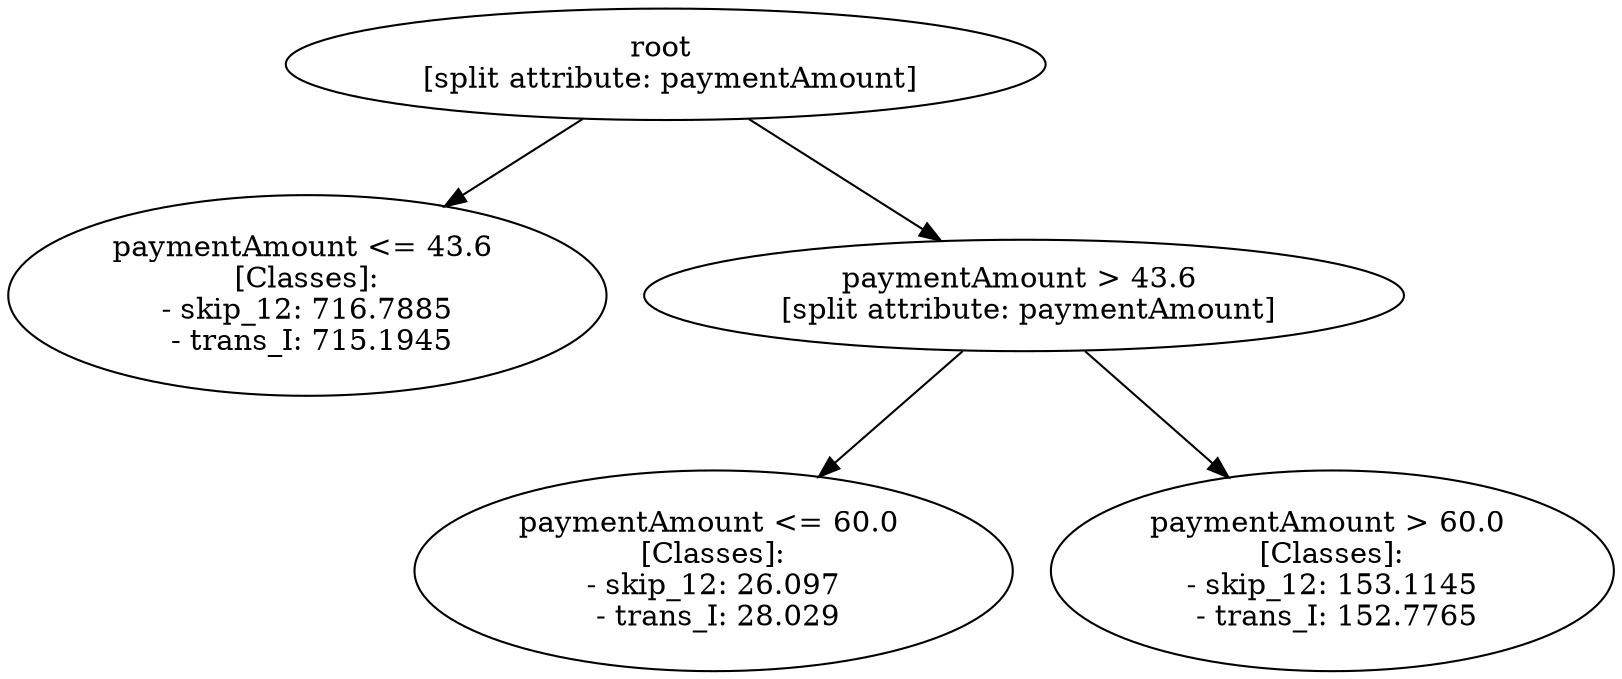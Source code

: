 // Road_Traffic_Fine_Management_Process-p_19-7
digraph "Road_Traffic_Fine_Management_Process-p_19-7" {
	"f41cf342-6811-4592-bb7a-94fbf9a25a9c" [label="root 
 [split attribute: paymentAmount]"]
	"ab120540-8413-4d88-96f9-3575453acf51" [label="paymentAmount <= 43.6 
 [Classes]: 
 - skip_12: 716.7885 
 - trans_I: 715.1945"]
	"f41cf342-6811-4592-bb7a-94fbf9a25a9c" -> "ab120540-8413-4d88-96f9-3575453acf51"
	"2f758263-ca62-4283-b359-9dca88174009" [label="paymentAmount > 43.6 
 [split attribute: paymentAmount]"]
	"f41cf342-6811-4592-bb7a-94fbf9a25a9c" -> "2f758263-ca62-4283-b359-9dca88174009"
	"bc5765ca-b6f6-4493-ba6c-16c81881532d" [label="paymentAmount <= 60.0 
 [Classes]: 
 - skip_12: 26.097 
 - trans_I: 28.029"]
	"2f758263-ca62-4283-b359-9dca88174009" -> "bc5765ca-b6f6-4493-ba6c-16c81881532d"
	"4706c8e6-0826-4e49-91f4-53211e9d8bec" [label="paymentAmount > 60.0 
 [Classes]: 
 - skip_12: 153.1145 
 - trans_I: 152.7765"]
	"2f758263-ca62-4283-b359-9dca88174009" -> "4706c8e6-0826-4e49-91f4-53211e9d8bec"
}
